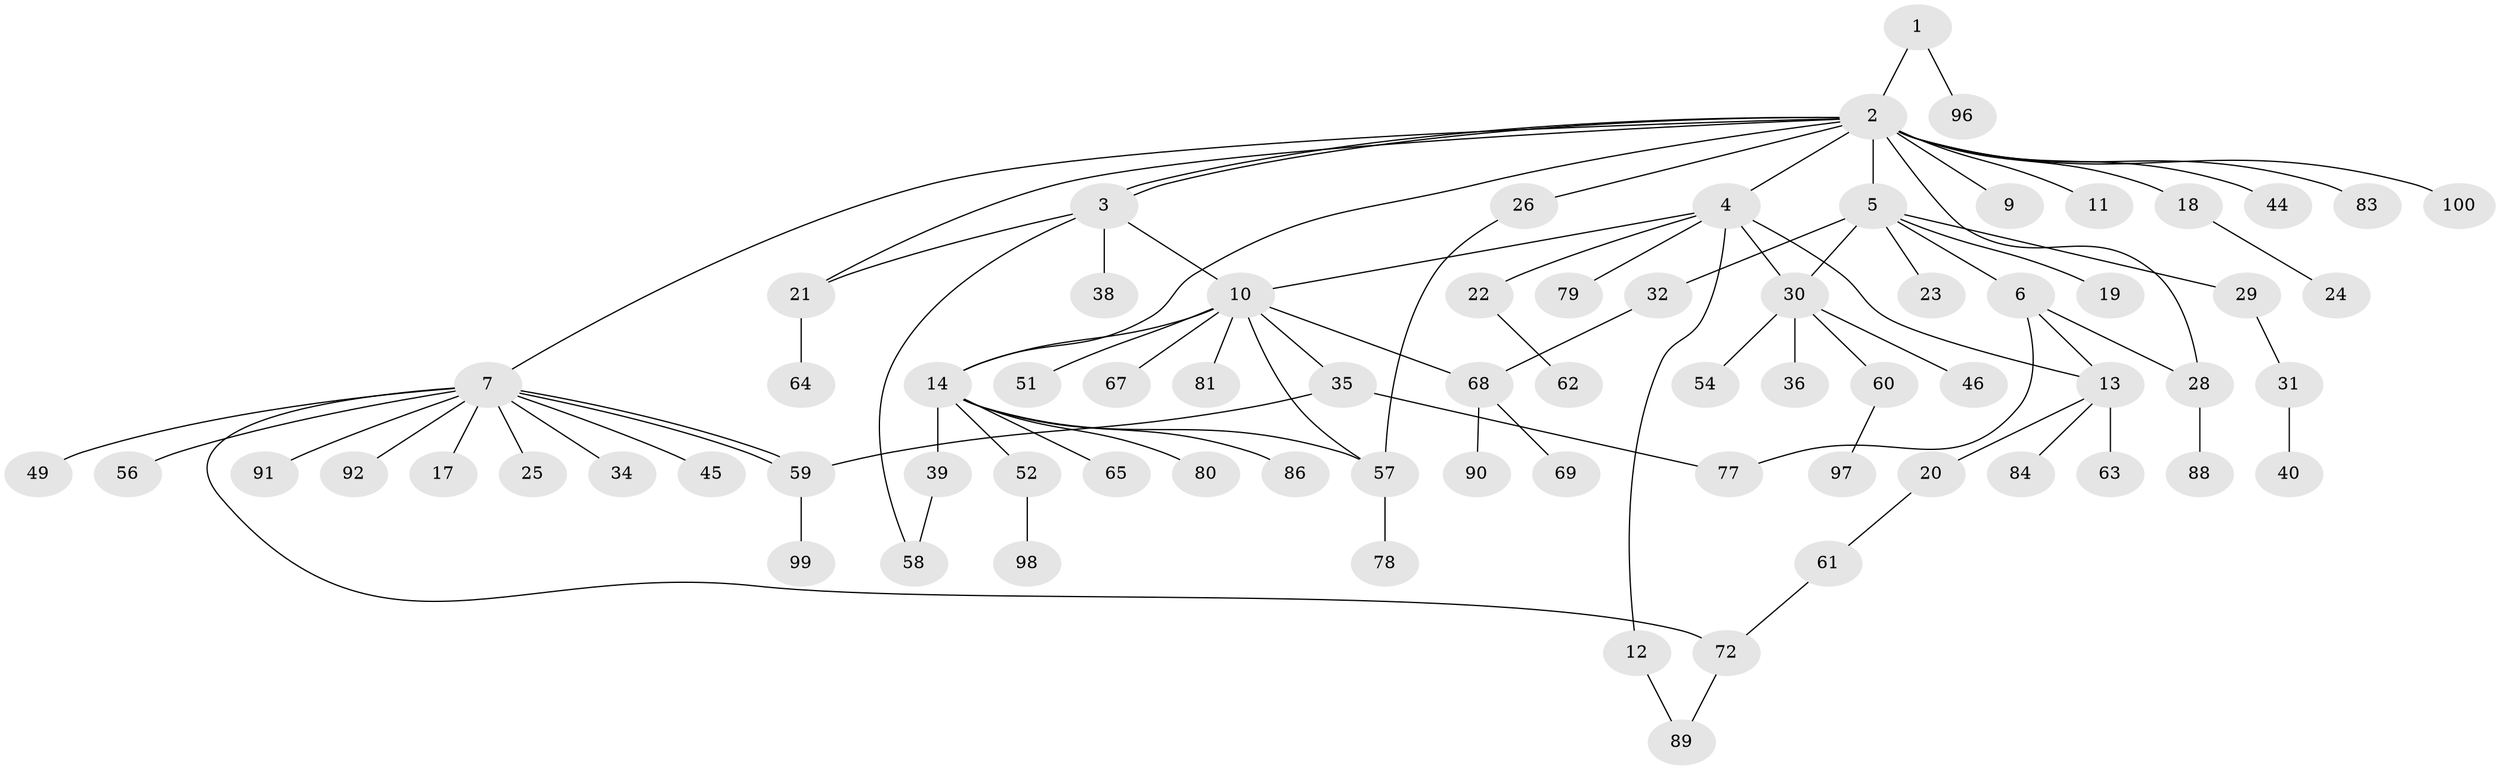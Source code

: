 // Generated by graph-tools (version 1.1) at 2025/51/02/27/25 19:51:58]
// undirected, 73 vertices, 88 edges
graph export_dot {
graph [start="1"]
  node [color=gray90,style=filled];
  1;
  2 [super="+37"];
  3 [super="+53"];
  4 [super="+70"];
  5 [super="+8"];
  6 [super="+75"];
  7 [super="+15"];
  9;
  10 [super="+33"];
  11;
  12 [super="+16"];
  13 [super="+41"];
  14 [super="+94"];
  17;
  18 [super="+42"];
  19 [super="+66"];
  20 [super="+27"];
  21 [super="+71"];
  22 [super="+82"];
  23;
  24 [super="+95"];
  25;
  26;
  28 [super="+102"];
  29 [super="+55"];
  30 [super="+48"];
  31 [super="+43"];
  32 [super="+87"];
  34 [super="+50"];
  35 [super="+47"];
  36;
  38;
  39 [super="+74"];
  40;
  44;
  45;
  46;
  49;
  51;
  52 [super="+101"];
  54;
  56;
  57 [super="+73"];
  58;
  59 [super="+76"];
  60;
  61 [super="+85"];
  62;
  63;
  64;
  65;
  67;
  68;
  69;
  72;
  77;
  78;
  79;
  80;
  81;
  83 [super="+93"];
  84;
  86;
  88;
  89;
  90;
  91;
  92;
  96;
  97;
  98;
  99;
  100;
  1 -- 2;
  1 -- 96;
  2 -- 3;
  2 -- 3;
  2 -- 4;
  2 -- 5;
  2 -- 7;
  2 -- 9;
  2 -- 11;
  2 -- 14;
  2 -- 18;
  2 -- 26;
  2 -- 28;
  2 -- 44;
  2 -- 100;
  2 -- 83;
  2 -- 21;
  3 -- 21;
  3 -- 38;
  3 -- 58;
  3 -- 10;
  4 -- 10;
  4 -- 12;
  4 -- 13;
  4 -- 22;
  4 -- 30;
  4 -- 79;
  5 -- 6;
  5 -- 32;
  5 -- 19;
  5 -- 23;
  5 -- 29;
  5 -- 30;
  6 -- 13;
  6 -- 28;
  6 -- 77;
  7 -- 17;
  7 -- 25;
  7 -- 49;
  7 -- 56;
  7 -- 59;
  7 -- 59;
  7 -- 72;
  7 -- 92;
  7 -- 34;
  7 -- 91;
  7 -- 45;
  10 -- 14;
  10 -- 35;
  10 -- 51;
  10 -- 57;
  10 -- 67;
  10 -- 68;
  10 -- 81;
  12 -- 89;
  13 -- 20;
  13 -- 63;
  13 -- 84;
  14 -- 39;
  14 -- 52;
  14 -- 65;
  14 -- 80;
  14 -- 86;
  14 -- 57;
  18 -- 24;
  20 -- 61;
  21 -- 64;
  22 -- 62;
  26 -- 57;
  28 -- 88;
  29 -- 31;
  30 -- 36;
  30 -- 46;
  30 -- 54;
  30 -- 60;
  31 -- 40;
  32 -- 68;
  35 -- 59;
  35 -- 77;
  39 -- 58;
  52 -- 98;
  57 -- 78;
  59 -- 99;
  60 -- 97;
  61 -- 72;
  68 -- 69;
  68 -- 90;
  72 -- 89;
}
